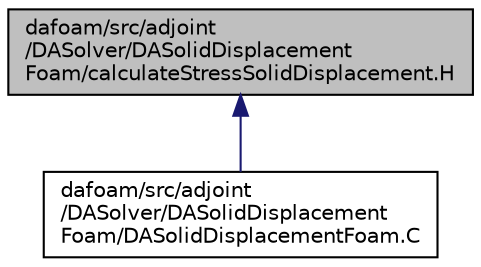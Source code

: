 digraph "dafoam/src/adjoint/DASolver/DASolidDisplacementFoam/calculateStressSolidDisplacement.H"
{
  bgcolor="transparent";
  edge [fontname="Helvetica",fontsize="10",labelfontname="Helvetica",labelfontsize="10"];
  node [fontname="Helvetica",fontsize="10",shape=record];
  Node1 [label="dafoam/src/adjoint\l/DASolver/DASolidDisplacement\lFoam/calculateStressSolidDisplacement.H",height=0.2,width=0.4,color="black", fillcolor="grey75", style="filled", fontcolor="black"];
  Node1 -> Node2 [dir="back",color="midnightblue",fontsize="10",style="solid",fontname="Helvetica"];
  Node2 [label="dafoam/src/adjoint\l/DASolver/DASolidDisplacement\lFoam/DASolidDisplacementFoam.C",height=0.2,width=0.4,color="black",URL="$DASolidDisplacementFoam_8C.html"];
}
